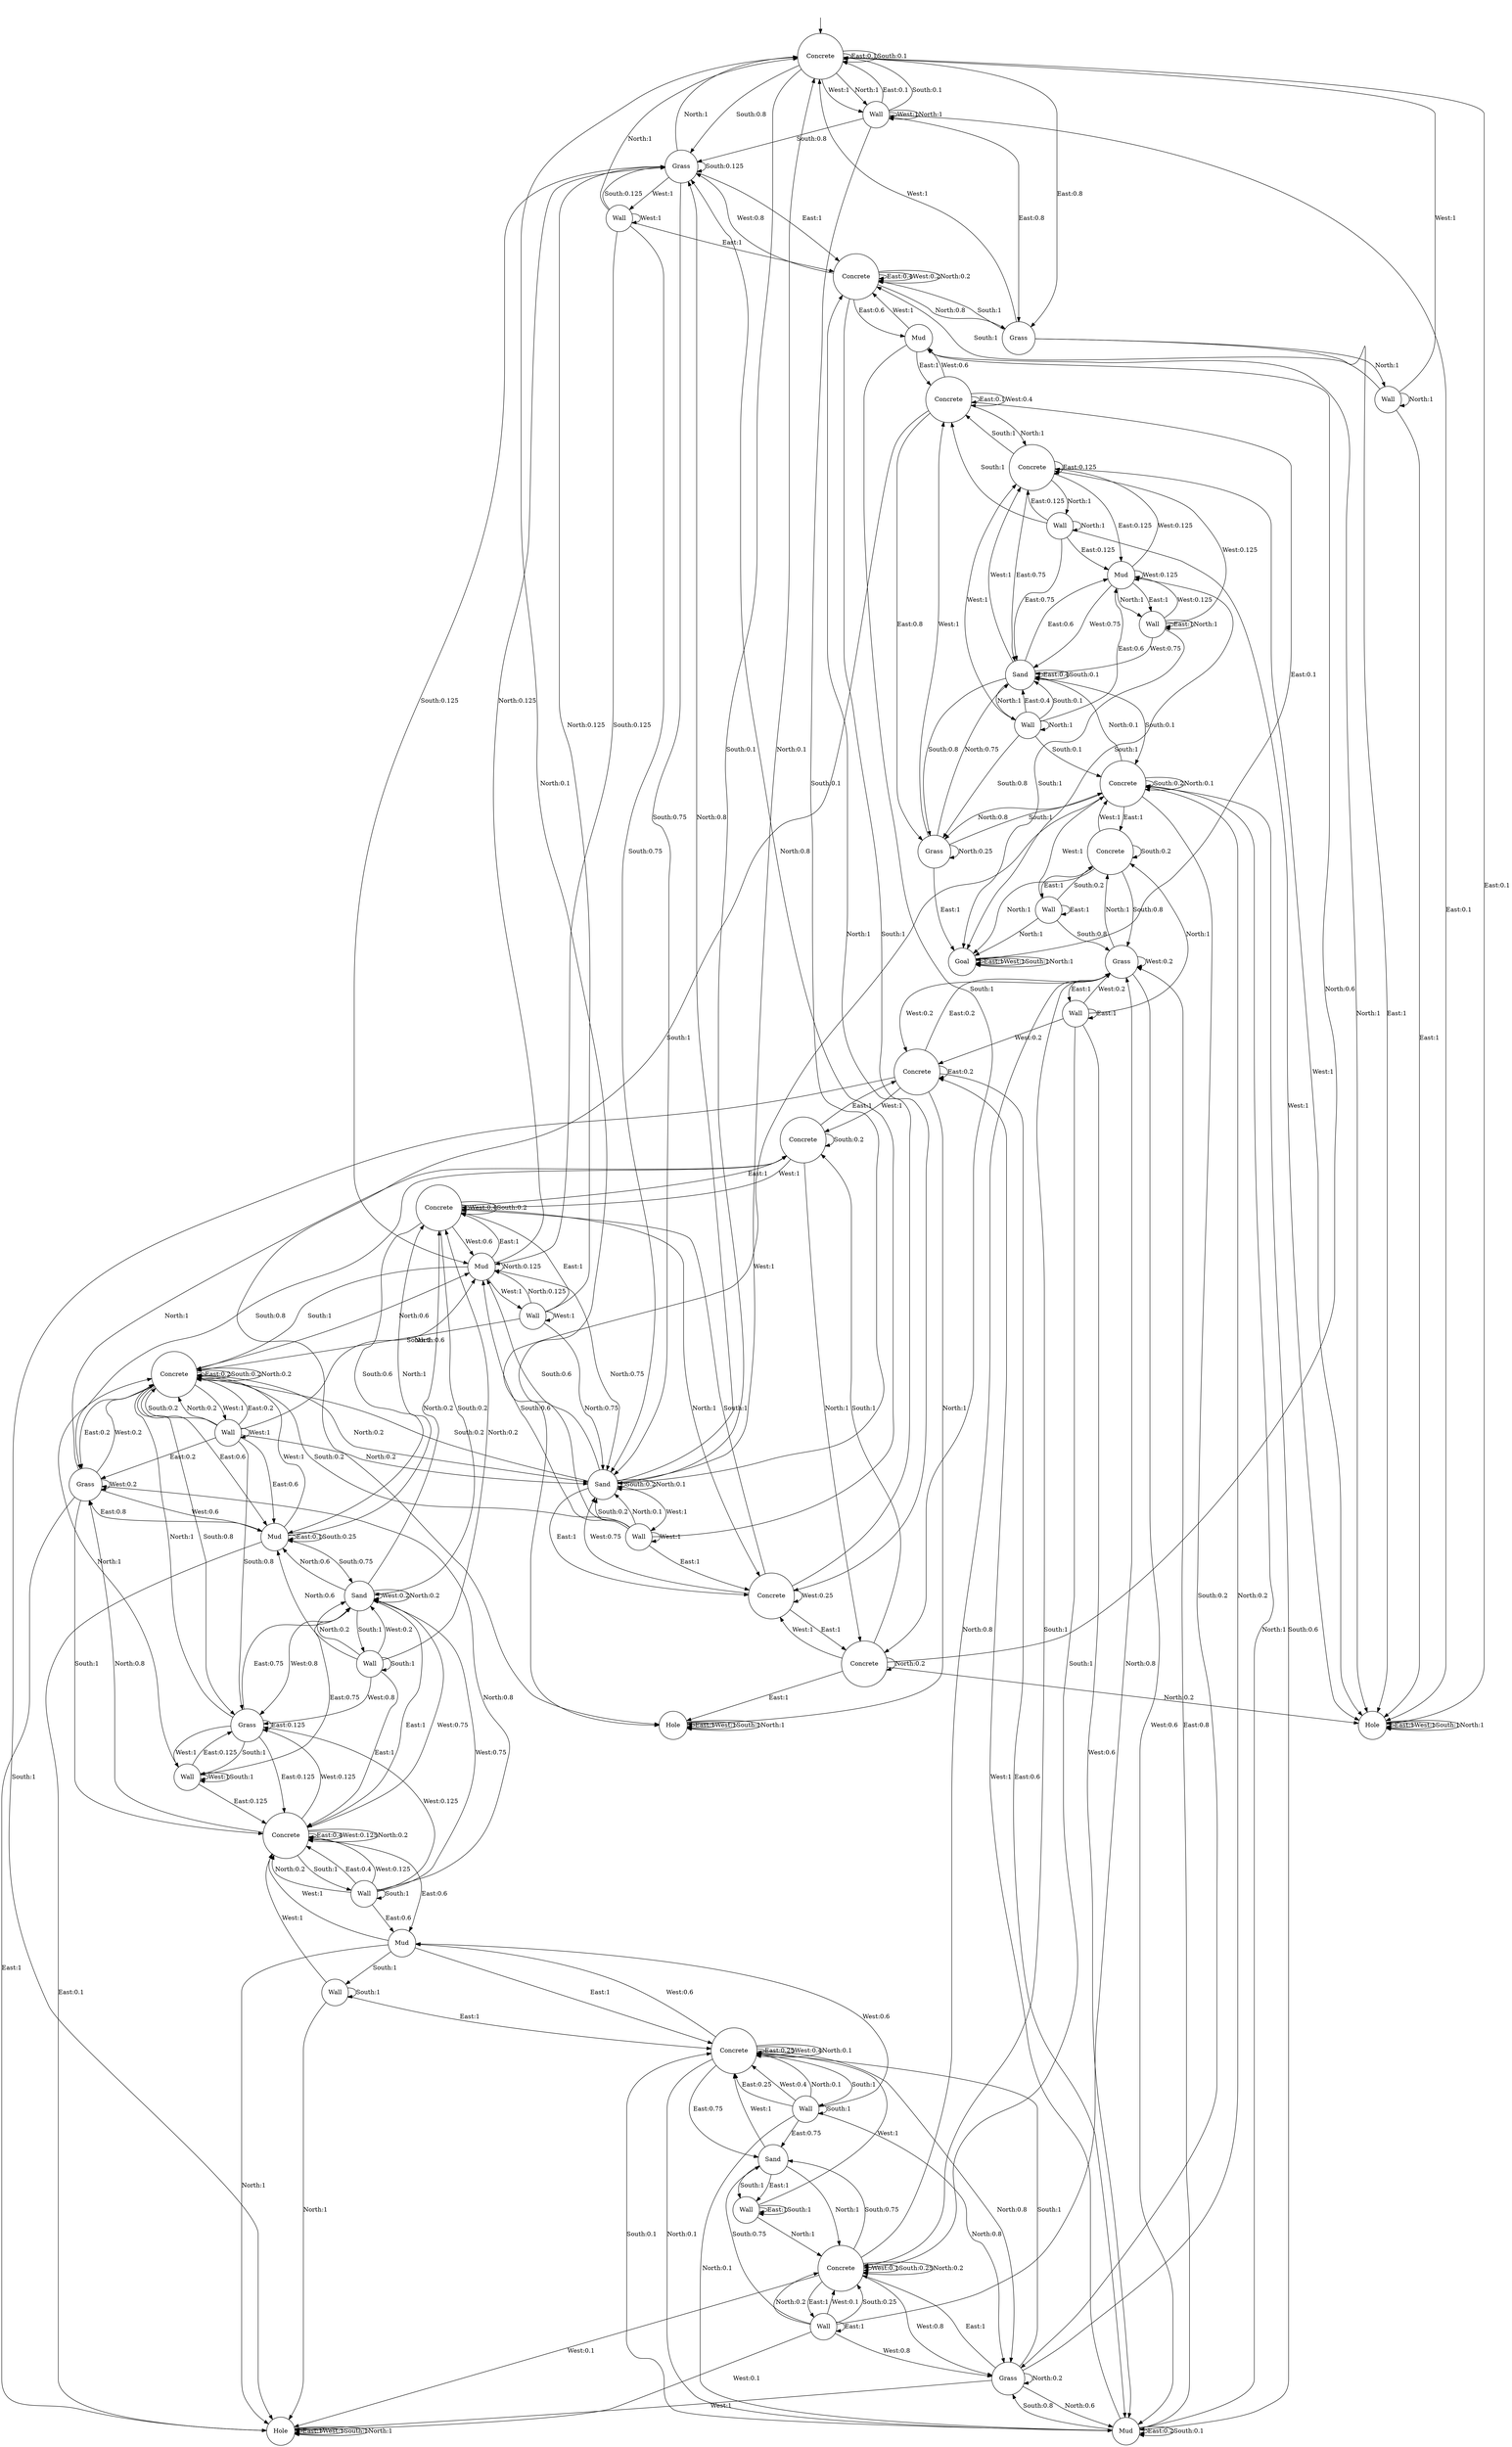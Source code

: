 digraph g {
__start0 [label="" shape="none"];
0 [shape="circle" label="Concrete"];
1 [shape="circle" label="Wall"];
2 [shape="circle" label="Wall"];
3 [shape="circle" label="Grass"];
4 [shape="circle" label="Wall"];
5 [shape="circle" label="Sand"];
6 [shape="circle" label="Wall"];
7 [shape="circle" label="Mud"];
8 [shape="circle" label="Concrete"];
9 [shape="circle" label="Wall"];
10 [shape="circle" label="Wall"];
11 [shape="circle" label="Grass"];
12 [shape="circle" label="Wall"];
13 [shape="circle" label="Grass"];
14 [shape="circle" label="Concrete"];
15 [shape="circle" label="Concrete"];
16 [shape="circle" label="Concrete"];
17 [shape="circle" label="Mud"];
18 [shape="circle" label="Wall"];
19 [shape="circle" label="Sand"];
20 [shape="circle" label="Hole"];
21 [shape="circle" label="Mud"];
22 [shape="circle" label="Concrete"];
23 [shape="circle" label="Concrete"];
24 [shape="circle" label="Grass"];
25 [shape="circle" label="Concrete"];
26 [shape="circle" label="Wall"];
27 [shape="circle" label="Concrete"];
28 [shape="circle" label="Wall"];
29 [shape="circle" label="Concrete"];
30 [shape="circle" label="Hole"];
31 [shape="circle" label="Concrete"];
32 [shape="circle" label="Hole"];
33 [shape="circle" label="Wall"];
34 [shape="circle" label="Mud"];
35 [shape="circle" label="Wall"];
36 [shape="circle" label="Sand"];
37 [shape="circle" label="Grass"];
38 [shape="circle" label="Concrete"];
39 [shape="circle" label="Mud"];
40 [shape="circle" label="Grass"];
41 [shape="circle" label="Concrete"];
42 [shape="circle" label="Wall"];
43 [shape="circle" label="Wall"];
44 [shape="circle" label="Mud"];
45 [shape="circle" label="Goal"];
46 [shape="circle" label="Concrete"];
47 [shape="circle" label="Wall"];
48 [shape="circle" label="Wall"];
49 [shape="circle" label="Grass"];
50 [shape="circle" label="Concrete"];
51 [shape="circle" label="Wall"];
52 [shape="circle" label="Wall"];
53 [shape="circle" label="Sand"];
0 -> 0 [label="East:0.1"];
0 -> 13 [label="East:0.8"];
0 -> 20 [label="East:0.1"];
0 -> 1 [label="West:1"];
0 -> 0 [label="South:0.1"];
0 -> 3 [label="South:0.8"];
0 -> 5 [label="South:0.1"];
0 -> 1 [label="North:1"];
1 -> 0 [label="East:0.1"];
1 -> 13 [label="East:0.8"];
1 -> 20 [label="East:0.1"];
1 -> 1 [label="West:1"];
1 -> 0 [label="South:0.1"];
1 -> 3 [label="South:0.8"];
1 -> 5 [label="South:0.1"];
1 -> 1 [label="North:1"];
2 -> 14 [label="East:1"];
2 -> 2 [label="West:1"];
2 -> 3 [label="South:0.125"];
2 -> 5 [label="South:0.75"];
2 -> 7 [label="South:0.125"];
2 -> 0 [label="North:1"];
3 -> 14 [label="East:1"];
3 -> 2 [label="West:1"];
3 -> 3 [label="South:0.125"];
3 -> 5 [label="South:0.75"];
3 -> 7 [label="South:0.125"];
3 -> 0 [label="North:1"];
4 -> 15 [label="East:1"];
4 -> 4 [label="West:1"];
4 -> 5 [label="South:0.2"];
4 -> 7 [label="South:0.6"];
4 -> 8 [label="South:0.2"];
4 -> 0 [label="North:0.1"];
4 -> 3 [label="North:0.8"];
4 -> 5 [label="North:0.1"];
5 -> 15 [label="East:1"];
5 -> 4 [label="West:1"];
5 -> 5 [label="South:0.2"];
5 -> 7 [label="South:0.6"];
5 -> 8 [label="South:0.2"];
5 -> 0 [label="North:0.1"];
5 -> 3 [label="North:0.8"];
5 -> 5 [label="North:0.1"];
6 -> 16 [label="East:1"];
6 -> 6 [label="West:1"];
6 -> 8 [label="South:1"];
6 -> 3 [label="North:0.125"];
6 -> 5 [label="North:0.75"];
6 -> 7 [label="North:0.125"];
7 -> 16 [label="East:1"];
7 -> 6 [label="West:1"];
7 -> 8 [label="South:1"];
7 -> 3 [label="North:0.125"];
7 -> 5 [label="North:0.75"];
7 -> 7 [label="North:0.125"];
8 -> 8 [label="East:0.2"];
8 -> 17 [label="East:0.6"];
8 -> 24 [label="East:0.2"];
8 -> 9 [label="West:1"];
8 -> 8 [label="South:0.2"];
8 -> 11 [label="South:0.8"];
8 -> 5 [label="North:0.2"];
8 -> 7 [label="North:0.6"];
8 -> 8 [label="North:0.2"];
9 -> 8 [label="East:0.2"];
9 -> 17 [label="East:0.6"];
9 -> 24 [label="East:0.2"];
9 -> 9 [label="West:1"];
9 -> 8 [label="South:0.2"];
9 -> 11 [label="South:0.8"];
9 -> 5 [label="North:0.2"];
9 -> 7 [label="North:0.6"];
9 -> 8 [label="North:0.2"];
10 -> 11 [label="East:0.125"];
10 -> 19 [label="East:0.75"];
10 -> 25 [label="East:0.125"];
10 -> 10 [label="West:1"];
10 -> 10 [label="South:1"];
10 -> 8 [label="North:1"];
11 -> 11 [label="East:0.125"];
11 -> 19 [label="East:0.75"];
11 -> 25 [label="East:0.125"];
11 -> 10 [label="West:1"];
11 -> 10 [label="South:1"];
11 -> 8 [label="North:1"];
12 -> 20 [label="East:1"];
12 -> 0 [label="West:1"];
12 -> 14 [label="South:1"];
12 -> 12 [label="North:1"];
13 -> 20 [label="East:1"];
13 -> 0 [label="West:1"];
13 -> 14 [label="South:1"];
13 -> 12 [label="North:1"];
14 -> 14 [label="East:0.4"];
14 -> 21 [label="East:0.6"];
14 -> 3 [label="West:0.8"];
14 -> 14 [label="West:0.2"];
14 -> 15 [label="South:1"];
14 -> 13 [label="North:0.8"];
14 -> 14 [label="North:0.2"];
15 -> 22 [label="East:1"];
15 -> 5 [label="West:0.75"];
15 -> 15 [label="West:0.25"];
15 -> 16 [label="South:1"];
15 -> 14 [label="North:1"];
16 -> 23 [label="East:1"];
16 -> 7 [label="West:0.6"];
16 -> 16 [label="West:0.4"];
16 -> 16 [label="South:0.2"];
16 -> 17 [label="South:0.6"];
16 -> 19 [label="South:0.2"];
16 -> 15 [label="North:1"];
17 -> 17 [label="East:0.1"];
17 -> 24 [label="East:0.8"];
17 -> 32 [label="East:0.1"];
17 -> 8 [label="West:1"];
17 -> 17 [label="South:0.25"];
17 -> 19 [label="South:0.75"];
17 -> 16 [label="North:1"];
18 -> 25 [label="East:1"];
18 -> 11 [label="West:0.8"];
18 -> 19 [label="West:0.2"];
18 -> 18 [label="South:1"];
18 -> 16 [label="North:0.2"];
18 -> 17 [label="North:0.6"];
18 -> 19 [label="North:0.2"];
19 -> 25 [label="East:1"];
19 -> 11 [label="West:0.8"];
19 -> 19 [label="West:0.2"];
19 -> 18 [label="South:1"];
19 -> 16 [label="North:0.2"];
19 -> 17 [label="North:0.6"];
19 -> 19 [label="North:0.2"];
20 -> 20 [label="East:1"];
20 -> 20 [label="West:1"];
20 -> 20 [label="South:1"];
20 -> 20 [label="North:1"];
21 -> 29 [label="East:1"];
21 -> 14 [label="West:1"];
21 -> 22 [label="South:1"];
21 -> 20 [label="North:1"];
22 -> 30 [label="East:1"];
22 -> 15 [label="West:1"];
22 -> 23 [label="South:1"];
22 -> 20 [label="North:0.2"];
22 -> 21 [label="North:0.6"];
22 -> 22 [label="North:0.2"];
23 -> 31 [label="East:1"];
23 -> 16 [label="West:1"];
23 -> 23 [label="South:0.2"];
23 -> 24 [label="South:0.8"];
23 -> 22 [label="North:1"];
24 -> 32 [label="East:1"];
24 -> 8 [label="West:0.2"];
24 -> 17 [label="West:0.6"];
24 -> 24 [label="West:0.2"];
24 -> 25 [label="South:1"];
24 -> 23 [label="North:1"];
25 -> 25 [label="East:0.4"];
25 -> 34 [label="East:0.6"];
25 -> 11 [label="West:0.125"];
25 -> 19 [label="West:0.75"];
25 -> 25 [label="West:0.125"];
25 -> 26 [label="South:1"];
25 -> 24 [label="North:0.8"];
25 -> 25 [label="North:0.2"];
26 -> 25 [label="East:0.4"];
26 -> 34 [label="East:0.6"];
26 -> 11 [label="West:0.125"];
26 -> 19 [label="West:0.75"];
26 -> 25 [label="West:0.125"];
26 -> 26 [label="South:1"];
26 -> 24 [label="North:0.8"];
26 -> 25 [label="North:0.2"];
27 -> 27 [label="East:0.125"];
27 -> 36 [label="East:0.75"];
27 -> 44 [label="East:0.125"];
27 -> 20 [label="West:1"];
27 -> 29 [label="South:1"];
27 -> 28 [label="North:1"];
28 -> 27 [label="East:0.125"];
28 -> 36 [label="East:0.75"];
28 -> 44 [label="East:0.125"];
28 -> 20 [label="West:1"];
28 -> 29 [label="South:1"];
28 -> 28 [label="North:1"];
29 -> 29 [label="East:0.1"];
29 -> 37 [label="East:0.8"];
29 -> 45 [label="East:0.1"];
29 -> 21 [label="West:0.6"];
29 -> 29 [label="West:0.4"];
29 -> 30 [label="South:1"];
29 -> 27 [label="North:1"];
30 -> 30 [label="East:1"];
30 -> 30 [label="West:1"];
30 -> 30 [label="South:1"];
30 -> 30 [label="North:1"];
31 -> 31 [label="East:0.2"];
31 -> 39 [label="East:0.6"];
31 -> 49 [label="East:0.2"];
31 -> 23 [label="West:1"];
31 -> 32 [label="South:1"];
31 -> 30 [label="North:1"];
32 -> 32 [label="East:1"];
32 -> 32 [label="West:1"];
32 -> 32 [label="South:1"];
32 -> 32 [label="North:1"];
33 -> 41 [label="East:1"];
33 -> 25 [label="West:1"];
33 -> 33 [label="South:1"];
33 -> 32 [label="North:1"];
34 -> 41 [label="East:1"];
34 -> 25 [label="West:1"];
34 -> 33 [label="South:1"];
34 -> 32 [label="North:1"];
35 -> 36 [label="East:0.4"];
35 -> 44 [label="East:0.6"];
35 -> 27 [label="West:1"];
35 -> 36 [label="South:0.1"];
35 -> 37 [label="South:0.8"];
35 -> 38 [label="South:0.1"];
35 -> 35 [label="North:1"];
36 -> 36 [label="East:0.4"];
36 -> 44 [label="East:0.6"];
36 -> 27 [label="West:1"];
36 -> 36 [label="South:0.1"];
36 -> 37 [label="South:0.8"];
36 -> 38 [label="South:0.1"];
36 -> 35 [label="North:1"];
37 -> 45 [label="East:1"];
37 -> 29 [label="West:1"];
37 -> 38 [label="South:1"];
37 -> 36 [label="North:0.75"];
37 -> 37 [label="North:0.25"];
38 -> 46 [label="East:1"];
38 -> 30 [label="West:1"];
38 -> 38 [label="South:0.2"];
38 -> 39 [label="South:0.6"];
38 -> 40 [label="South:0.2"];
38 -> 36 [label="North:0.1"];
38 -> 37 [label="North:0.8"];
38 -> 38 [label="North:0.1"];
39 -> 39 [label="East:0.2"];
39 -> 49 [label="East:0.8"];
39 -> 31 [label="West:1"];
39 -> 39 [label="South:0.1"];
39 -> 40 [label="South:0.8"];
39 -> 41 [label="South:0.1"];
39 -> 38 [label="North:1"];
40 -> 50 [label="East:1"];
40 -> 32 [label="West:1"];
40 -> 41 [label="South:1"];
40 -> 38 [label="North:0.2"];
40 -> 39 [label="North:0.6"];
40 -> 40 [label="North:0.2"];
41 -> 41 [label="East:0.25"];
41 -> 53 [label="East:0.75"];
41 -> 34 [label="West:0.6"];
41 -> 41 [label="West:0.4"];
41 -> 42 [label="South:1"];
41 -> 39 [label="North:0.1"];
41 -> 40 [label="North:0.8"];
41 -> 41 [label="North:0.1"];
42 -> 41 [label="East:0.25"];
42 -> 53 [label="East:0.75"];
42 -> 34 [label="West:0.6"];
42 -> 41 [label="West:0.4"];
42 -> 42 [label="South:1"];
42 -> 39 [label="North:0.1"];
42 -> 40 [label="North:0.8"];
42 -> 41 [label="North:0.1"];
43 -> 43 [label="East:1"];
43 -> 27 [label="West:0.125"];
43 -> 36 [label="West:0.75"];
43 -> 44 [label="West:0.125"];
43 -> 45 [label="South:1"];
43 -> 43 [label="North:1"];
44 -> 43 [label="East:1"];
44 -> 27 [label="West:0.125"];
44 -> 36 [label="West:0.75"];
44 -> 44 [label="West:0.125"];
44 -> 45 [label="South:1"];
44 -> 43 [label="North:1"];
45 -> 45 [label="East:1"];
45 -> 45 [label="West:1"];
45 -> 45 [label="South:1"];
45 -> 45 [label="North:1"];
46 -> 47 [label="East:1"];
46 -> 38 [label="West:1"];
46 -> 46 [label="South:0.2"];
46 -> 49 [label="South:0.8"];
46 -> 45 [label="North:1"];
47 -> 47 [label="East:1"];
47 -> 38 [label="West:1"];
47 -> 46 [label="South:0.2"];
47 -> 49 [label="South:0.8"];
47 -> 45 [label="North:1"];
48 -> 48 [label="East:1"];
48 -> 31 [label="West:0.2"];
48 -> 39 [label="West:0.6"];
48 -> 49 [label="West:0.2"];
48 -> 50 [label="South:1"];
48 -> 46 [label="North:1"];
49 -> 48 [label="East:1"];
49 -> 31 [label="West:0.2"];
49 -> 39 [label="West:0.6"];
49 -> 49 [label="West:0.2"];
49 -> 50 [label="South:1"];
49 -> 46 [label="North:1"];
50 -> 51 [label="East:1"];
50 -> 32 [label="West:0.1"];
50 -> 40 [label="West:0.8"];
50 -> 50 [label="West:0.1"];
50 -> 50 [label="South:0.25"];
50 -> 53 [label="South:0.75"];
50 -> 49 [label="North:0.8"];
50 -> 50 [label="North:0.2"];
51 -> 51 [label="East:1"];
51 -> 32 [label="West:0.1"];
51 -> 40 [label="West:0.8"];
51 -> 50 [label="West:0.1"];
51 -> 50 [label="South:0.25"];
51 -> 53 [label="South:0.75"];
51 -> 49 [label="North:0.8"];
51 -> 50 [label="North:0.2"];
52 -> 52 [label="East:1"];
52 -> 41 [label="West:1"];
52 -> 52 [label="South:1"];
52 -> 50 [label="North:1"];
53 -> 52 [label="East:1"];
53 -> 41 [label="West:1"];
53 -> 52 [label="South:1"];
53 -> 50 [label="North:1"];
__start0 -> 0;
}
